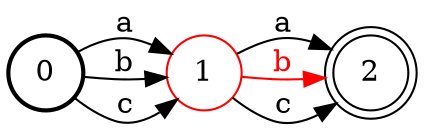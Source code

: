 digraph FST {
  margin = 0;
  rankdir = LR;
  label = "";
  center = 1;
  ranksep = "0.4";
  nodesep = "0.25";
  0 [label = "0", shape = circle, penwidth = 2.0, fontsize = 14, height = 0.5, fixedsize = true];
  0 -> 1 [label = "a", fontsize = 14];
  0 -> 1 [label = "b", fontsize = 14];
  0 -> 1 [label = "c", fontsize = 14];
  1 [label = "1", shape = circle, penwidth = 1.0, color = red, fontsize = 14, height = 0.5, fixedsize = true];
  1 -> 2 [label = "a", fontsize = 14];
  1 -> 2 [label = "b", fontsize = 14, fontcolor = red, color = red];
  1 -> 2 [label = "c", fontsize = 14];
  2 [label = "2", shape = doublecircle, penwidth = 1.0, fontsize = 14, height = 0.5, fixedsize = true];
}
